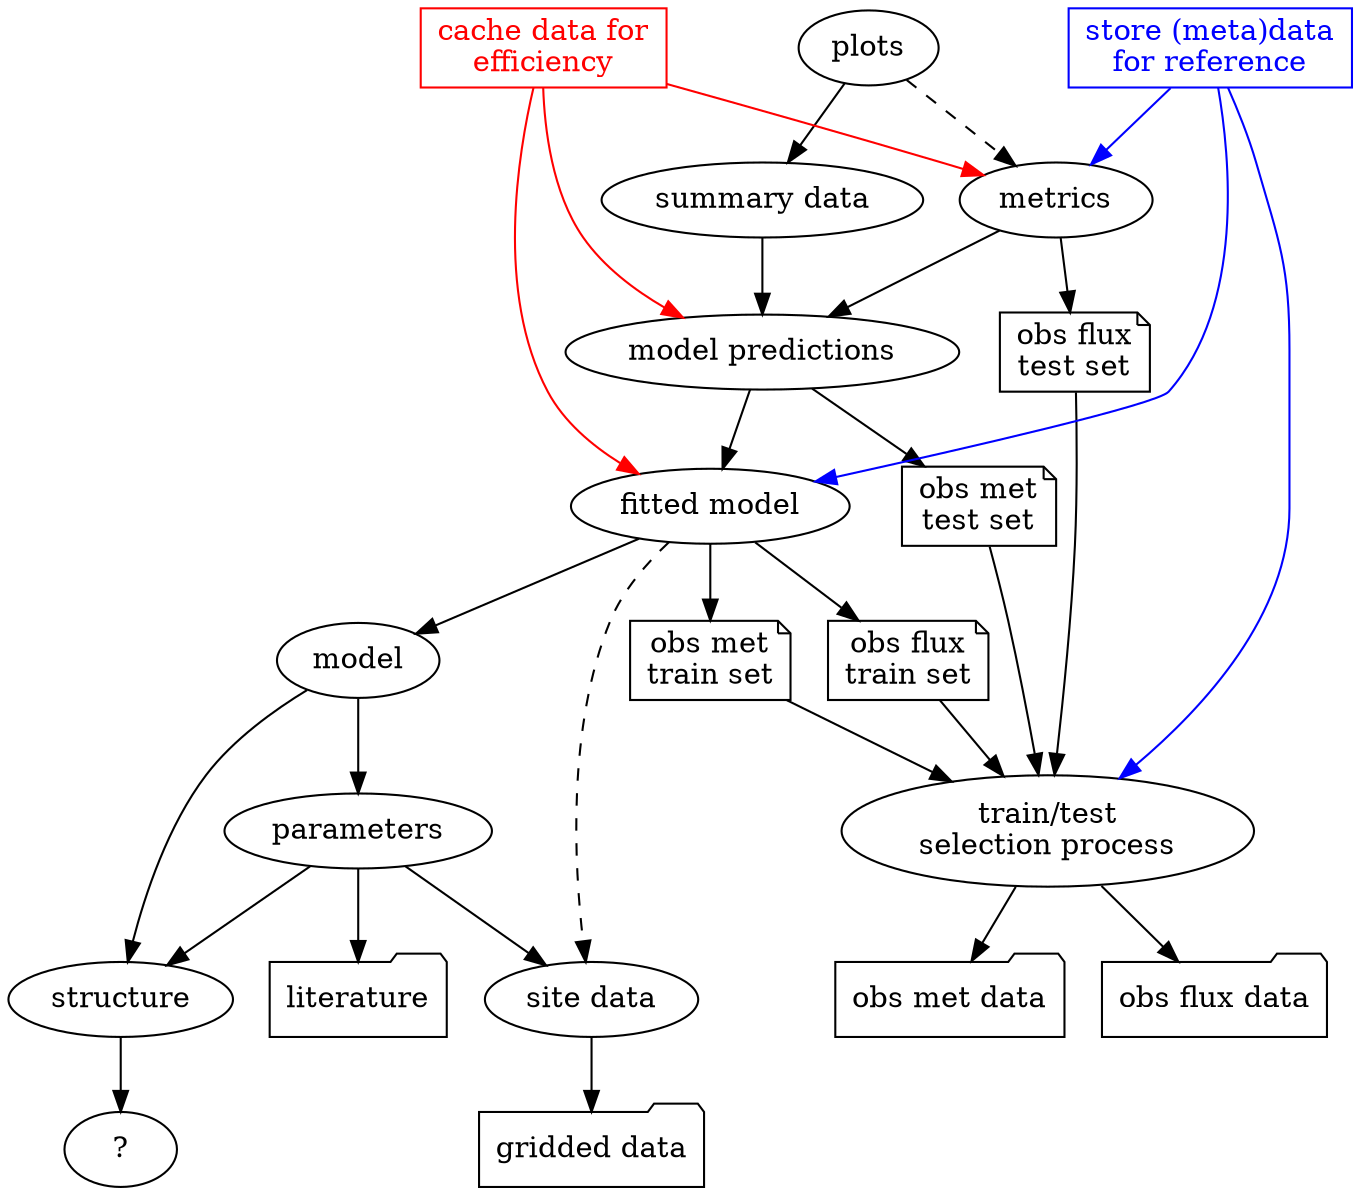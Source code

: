 digraph data_flow {

    plots -> summary_data;
    plots -> metrics [style=dashed];

    metrics -> obs_flux_test;
    metrics -> model_pred;
    summary_data -> model_pred;

    model_pred -> fitted_model;
    model_pred -> obs_met_test;

    fitted_model -> model;
    fitted_model -> obs_flux_train;
    fitted_model -> obs_met_train;
    fitted_model -> site_data [style=dashed];

    model -> structure;
    model -> parameters;
    parameters -> site_data;
    parameters -> literature;
    parameters -> structure;
    structure -> "?";

    // obs_flux_test -> obs_flux_data;
    // obs_met_test -> obs_met_data;
    // obs_flux_train -> obs_flux_data;
    // obs_met_train -> obs_met_data;

    obs_flux_test -> tt_selection;
    obs_met_test -> tt_selection;
    obs_flux_train -> tt_selection;
    obs_met_train -> tt_selection;

    tt_selection -> obs_met_data;
    tt_selection -> obs_flux_data;

    site_data -> gridded_data;

    cache -> model_pred [color=red];
    cache -> fitted_model [color=red];
    cache -> metrics [color=red];

    store_data -> fitted_model [color=blue];
    store_data -> tt_selection [color=blue];
    store_data -> metrics [color=blue];

    plots;
    metrics;
    summary_data   [label="summary data"];
    model_pred     [label="model predictions"];
    fitted_model   [label="fitted model"];
    model;
    structure;
    literature     [label=literature, shape=folder];
    parameters;
    site_data      [label="site data"];
    gridded_data   [label="gridded data", shape=folder];
    obs_flux_data  [label="obs flux data", shape=folder];
    obs_flux_test  [label="obs flux\ntest set", shape=note];
    obs_flux_train [label="obs flux\ntrain set", shape=note];
    obs_met_data   [label="obs met data", shape=folder];
    obs_met_test   [label="obs met\ntest set", shape=note];
    obs_met_train  [label="obs met\ntrain set", shape=note];
    tt_selection   [label="train/test\nselection process"];
    cache          [label="cache data for\nefficiency", shape=box, color=red, fontcolor=red];
    store_data     [label="store (meta)data\nfor reference", shape=box, color=blue, fontcolor=blue];
}
